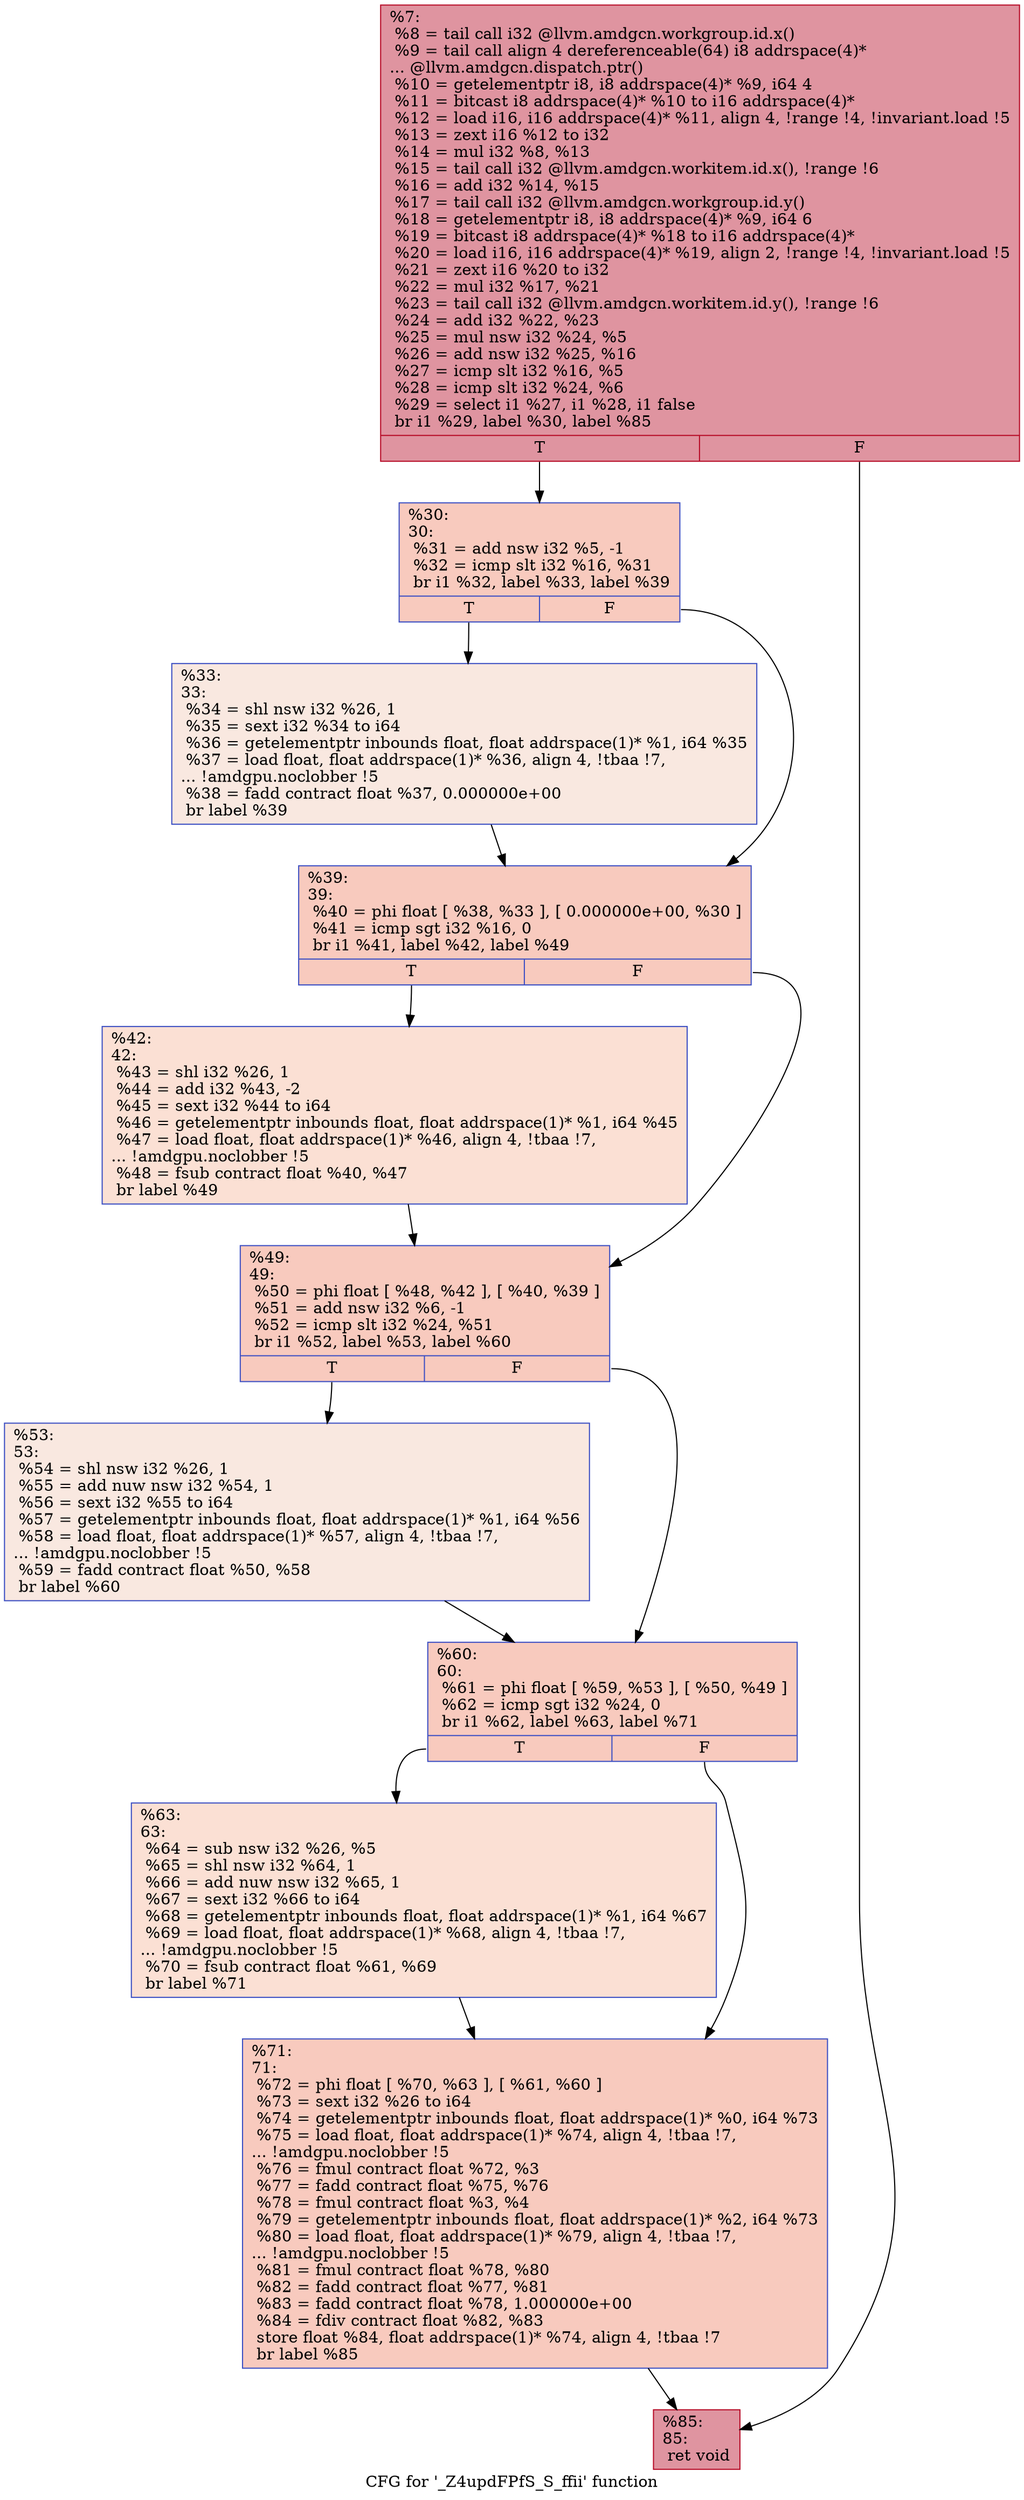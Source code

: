 digraph "CFG for '_Z4updFPfS_S_ffii' function" {
	label="CFG for '_Z4updFPfS_S_ffii' function";

	Node0x5d1bdc0 [shape=record,color="#b70d28ff", style=filled, fillcolor="#b70d2870",label="{%7:\l  %8 = tail call i32 @llvm.amdgcn.workgroup.id.x()\l  %9 = tail call align 4 dereferenceable(64) i8 addrspace(4)*\l... @llvm.amdgcn.dispatch.ptr()\l  %10 = getelementptr i8, i8 addrspace(4)* %9, i64 4\l  %11 = bitcast i8 addrspace(4)* %10 to i16 addrspace(4)*\l  %12 = load i16, i16 addrspace(4)* %11, align 4, !range !4, !invariant.load !5\l  %13 = zext i16 %12 to i32\l  %14 = mul i32 %8, %13\l  %15 = tail call i32 @llvm.amdgcn.workitem.id.x(), !range !6\l  %16 = add i32 %14, %15\l  %17 = tail call i32 @llvm.amdgcn.workgroup.id.y()\l  %18 = getelementptr i8, i8 addrspace(4)* %9, i64 6\l  %19 = bitcast i8 addrspace(4)* %18 to i16 addrspace(4)*\l  %20 = load i16, i16 addrspace(4)* %19, align 2, !range !4, !invariant.load !5\l  %21 = zext i16 %20 to i32\l  %22 = mul i32 %17, %21\l  %23 = tail call i32 @llvm.amdgcn.workitem.id.y(), !range !6\l  %24 = add i32 %22, %23\l  %25 = mul nsw i32 %24, %5\l  %26 = add nsw i32 %25, %16\l  %27 = icmp slt i32 %16, %5\l  %28 = icmp slt i32 %24, %6\l  %29 = select i1 %27, i1 %28, i1 false\l  br i1 %29, label %30, label %85\l|{<s0>T|<s1>F}}"];
	Node0x5d1bdc0:s0 -> Node0x5d1f930;
	Node0x5d1bdc0:s1 -> Node0x5d1f9c0;
	Node0x5d1f930 [shape=record,color="#3d50c3ff", style=filled, fillcolor="#ef886b70",label="{%30:\l30:                                               \l  %31 = add nsw i32 %5, -1\l  %32 = icmp slt i32 %16, %31\l  br i1 %32, label %33, label %39\l|{<s0>T|<s1>F}}"];
	Node0x5d1f930:s0 -> Node0x5d1dbe0;
	Node0x5d1f930:s1 -> Node0x5d1dc30;
	Node0x5d1dbe0 [shape=record,color="#3d50c3ff", style=filled, fillcolor="#f1ccb870",label="{%33:\l33:                                               \l  %34 = shl nsw i32 %26, 1\l  %35 = sext i32 %34 to i64\l  %36 = getelementptr inbounds float, float addrspace(1)* %1, i64 %35\l  %37 = load float, float addrspace(1)* %36, align 4, !tbaa !7,\l... !amdgpu.noclobber !5\l  %38 = fadd contract float %37, 0.000000e+00\l  br label %39\l}"];
	Node0x5d1dbe0 -> Node0x5d1dc30;
	Node0x5d1dc30 [shape=record,color="#3d50c3ff", style=filled, fillcolor="#ef886b70",label="{%39:\l39:                                               \l  %40 = phi float [ %38, %33 ], [ 0.000000e+00, %30 ]\l  %41 = icmp sgt i32 %16, 0\l  br i1 %41, label %42, label %49\l|{<s0>T|<s1>F}}"];
	Node0x5d1dc30:s0 -> Node0x5d20f60;
	Node0x5d1dc30:s1 -> Node0x5d20fb0;
	Node0x5d20f60 [shape=record,color="#3d50c3ff", style=filled, fillcolor="#f7b99e70",label="{%42:\l42:                                               \l  %43 = shl i32 %26, 1\l  %44 = add i32 %43, -2\l  %45 = sext i32 %44 to i64\l  %46 = getelementptr inbounds float, float addrspace(1)* %1, i64 %45\l  %47 = load float, float addrspace(1)* %46, align 4, !tbaa !7,\l... !amdgpu.noclobber !5\l  %48 = fsub contract float %40, %47\l  br label %49\l}"];
	Node0x5d20f60 -> Node0x5d20fb0;
	Node0x5d20fb0 [shape=record,color="#3d50c3ff", style=filled, fillcolor="#ef886b70",label="{%49:\l49:                                               \l  %50 = phi float [ %48, %42 ], [ %40, %39 ]\l  %51 = add nsw i32 %6, -1\l  %52 = icmp slt i32 %24, %51\l  br i1 %52, label %53, label %60\l|{<s0>T|<s1>F}}"];
	Node0x5d20fb0:s0 -> Node0x5d21ca0;
	Node0x5d20fb0:s1 -> Node0x5d21cf0;
	Node0x5d21ca0 [shape=record,color="#3d50c3ff", style=filled, fillcolor="#f1ccb870",label="{%53:\l53:                                               \l  %54 = shl nsw i32 %26, 1\l  %55 = add nuw nsw i32 %54, 1\l  %56 = sext i32 %55 to i64\l  %57 = getelementptr inbounds float, float addrspace(1)* %1, i64 %56\l  %58 = load float, float addrspace(1)* %57, align 4, !tbaa !7,\l... !amdgpu.noclobber !5\l  %59 = fadd contract float %50, %58\l  br label %60\l}"];
	Node0x5d21ca0 -> Node0x5d21cf0;
	Node0x5d21cf0 [shape=record,color="#3d50c3ff", style=filled, fillcolor="#ef886b70",label="{%60:\l60:                                               \l  %61 = phi float [ %59, %53 ], [ %50, %49 ]\l  %62 = icmp sgt i32 %24, 0\l  br i1 %62, label %63, label %71\l|{<s0>T|<s1>F}}"];
	Node0x5d21cf0:s0 -> Node0x5d22340;
	Node0x5d21cf0:s1 -> Node0x5d22390;
	Node0x5d22340 [shape=record,color="#3d50c3ff", style=filled, fillcolor="#f7b99e70",label="{%63:\l63:                                               \l  %64 = sub nsw i32 %26, %5\l  %65 = shl nsw i32 %64, 1\l  %66 = add nuw nsw i32 %65, 1\l  %67 = sext i32 %66 to i64\l  %68 = getelementptr inbounds float, float addrspace(1)* %1, i64 %67\l  %69 = load float, float addrspace(1)* %68, align 4, !tbaa !7,\l... !amdgpu.noclobber !5\l  %70 = fsub contract float %61, %69\l  br label %71\l}"];
	Node0x5d22340 -> Node0x5d22390;
	Node0x5d22390 [shape=record,color="#3d50c3ff", style=filled, fillcolor="#ef886b70",label="{%71:\l71:                                               \l  %72 = phi float [ %70, %63 ], [ %61, %60 ]\l  %73 = sext i32 %26 to i64\l  %74 = getelementptr inbounds float, float addrspace(1)* %0, i64 %73\l  %75 = load float, float addrspace(1)* %74, align 4, !tbaa !7,\l... !amdgpu.noclobber !5\l  %76 = fmul contract float %72, %3\l  %77 = fadd contract float %75, %76\l  %78 = fmul contract float %3, %4\l  %79 = getelementptr inbounds float, float addrspace(1)* %2, i64 %73\l  %80 = load float, float addrspace(1)* %79, align 4, !tbaa !7,\l... !amdgpu.noclobber !5\l  %81 = fmul contract float %78, %80\l  %82 = fadd contract float %77, %81\l  %83 = fadd contract float %78, 1.000000e+00\l  %84 = fdiv contract float %82, %83\l  store float %84, float addrspace(1)* %74, align 4, !tbaa !7\l  br label %85\l}"];
	Node0x5d22390 -> Node0x5d1f9c0;
	Node0x5d1f9c0 [shape=record,color="#b70d28ff", style=filled, fillcolor="#b70d2870",label="{%85:\l85:                                               \l  ret void\l}"];
}
